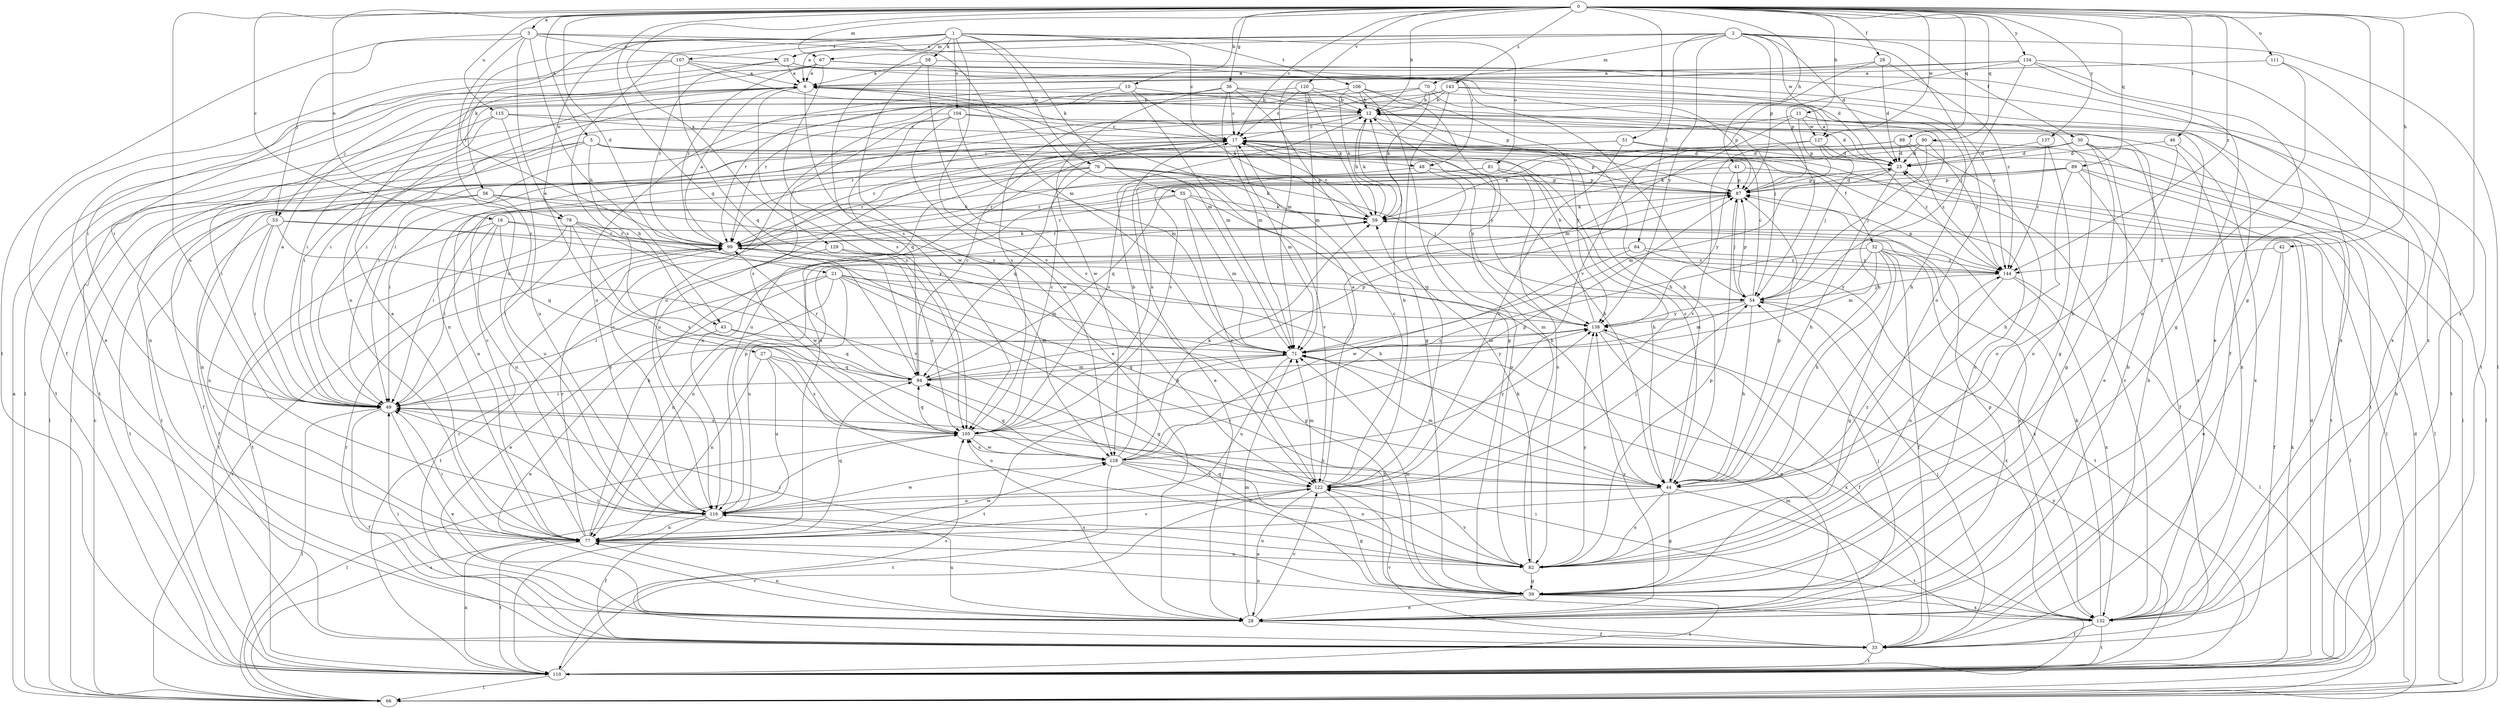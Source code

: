 strict digraph  {
0;
1;
2;
3;
5;
6;
10;
11;
12;
16;
17;
21;
23;
25;
27;
28;
29;
30;
32;
33;
36;
39;
41;
42;
43;
44;
46;
48;
49;
51;
53;
54;
55;
56;
58;
59;
64;
66;
67;
70;
71;
76;
77;
78;
81;
82;
87;
88;
89;
90;
94;
99;
104;
105;
106;
107;
110;
111;
115;
116;
120;
122;
127;
128;
129;
132;
134;
137;
138;
143;
144;
0 -> 3  [label=a];
0 -> 5  [label=a];
0 -> 10  [label=b];
0 -> 11  [label=b];
0 -> 12  [label=b];
0 -> 16  [label=c];
0 -> 17  [label=c];
0 -> 21  [label=d];
0 -> 29  [label=f];
0 -> 36  [label=g];
0 -> 39  [label=g];
0 -> 41  [label=h];
0 -> 42  [label=h];
0 -> 46  [label=i];
0 -> 51  [label=j];
0 -> 67  [label=m];
0 -> 78  [label=o];
0 -> 88  [label=q];
0 -> 89  [label=q];
0 -> 90  [label=q];
0 -> 94  [label=q];
0 -> 111  [label=u];
0 -> 115  [label=u];
0 -> 116  [label=u];
0 -> 120  [label=v];
0 -> 127  [label=w];
0 -> 129  [label=x];
0 -> 132  [label=x];
0 -> 134  [label=y];
0 -> 137  [label=y];
0 -> 143  [label=z];
0 -> 144  [label=z];
1 -> 6  [label=a];
1 -> 17  [label=c];
1 -> 55  [label=k];
1 -> 56  [label=k];
1 -> 58  [label=k];
1 -> 76  [label=n];
1 -> 78  [label=o];
1 -> 81  [label=o];
1 -> 99  [label=r];
1 -> 104  [label=s];
1 -> 105  [label=s];
1 -> 106  [label=t];
1 -> 107  [label=t];
1 -> 122  [label=v];
2 -> 23  [label=d];
2 -> 25  [label=e];
2 -> 30  [label=f];
2 -> 64  [label=l];
2 -> 66  [label=l];
2 -> 67  [label=m];
2 -> 70  [label=m];
2 -> 82  [label=o];
2 -> 87  [label=p];
2 -> 105  [label=s];
2 -> 127  [label=w];
2 -> 138  [label=y];
3 -> 25  [label=e];
3 -> 27  [label=e];
3 -> 43  [label=h];
3 -> 48  [label=i];
3 -> 53  [label=j];
3 -> 71  [label=m];
3 -> 110  [label=t];
3 -> 116  [label=u];
5 -> 43  [label=h];
5 -> 44  [label=h];
5 -> 48  [label=i];
5 -> 49  [label=i];
5 -> 66  [label=l];
5 -> 77  [label=n];
5 -> 138  [label=y];
6 -> 12  [label=b];
6 -> 28  [label=e];
6 -> 44  [label=h];
6 -> 53  [label=j];
6 -> 105  [label=s];
10 -> 12  [label=b];
10 -> 59  [label=k];
10 -> 71  [label=m];
10 -> 99  [label=r];
10 -> 116  [label=u];
11 -> 39  [label=g];
11 -> 71  [label=m];
11 -> 87  [label=p];
11 -> 99  [label=r];
11 -> 110  [label=t];
11 -> 127  [label=w];
12 -> 17  [label=c];
12 -> 23  [label=d];
12 -> 49  [label=i];
12 -> 59  [label=k];
12 -> 77  [label=n];
12 -> 138  [label=y];
16 -> 49  [label=i];
16 -> 94  [label=q];
16 -> 99  [label=r];
16 -> 110  [label=t];
16 -> 116  [label=u];
16 -> 132  [label=x];
17 -> 23  [label=d];
17 -> 28  [label=e];
17 -> 32  [label=f];
17 -> 66  [label=l];
17 -> 71  [label=m];
17 -> 87  [label=p];
21 -> 28  [label=e];
21 -> 39  [label=g];
21 -> 44  [label=h];
21 -> 49  [label=i];
21 -> 54  [label=j];
21 -> 71  [label=m];
21 -> 77  [label=n];
21 -> 116  [label=u];
23 -> 6  [label=a];
23 -> 44  [label=h];
23 -> 71  [label=m];
23 -> 87  [label=p];
25 -> 6  [label=a];
25 -> 23  [label=d];
25 -> 28  [label=e];
25 -> 54  [label=j];
25 -> 99  [label=r];
27 -> 77  [label=n];
27 -> 82  [label=o];
27 -> 94  [label=q];
27 -> 105  [label=s];
27 -> 116  [label=u];
28 -> 12  [label=b];
28 -> 33  [label=f];
28 -> 49  [label=i];
28 -> 54  [label=j];
28 -> 71  [label=m];
28 -> 77  [label=n];
28 -> 87  [label=p];
28 -> 99  [label=r];
28 -> 105  [label=s];
28 -> 116  [label=u];
28 -> 122  [label=v];
28 -> 138  [label=y];
29 -> 6  [label=a];
29 -> 23  [label=d];
29 -> 122  [label=v];
29 -> 144  [label=z];
30 -> 23  [label=d];
30 -> 28  [label=e];
30 -> 39  [label=g];
30 -> 59  [label=k];
30 -> 66  [label=l];
30 -> 105  [label=s];
30 -> 132  [label=x];
32 -> 33  [label=f];
32 -> 39  [label=g];
32 -> 44  [label=h];
32 -> 71  [label=m];
32 -> 105  [label=s];
32 -> 132  [label=x];
32 -> 138  [label=y];
32 -> 144  [label=z];
33 -> 12  [label=b];
33 -> 54  [label=j];
33 -> 71  [label=m];
33 -> 99  [label=r];
33 -> 105  [label=s];
33 -> 110  [label=t];
33 -> 122  [label=v];
36 -> 12  [label=b];
36 -> 17  [label=c];
36 -> 39  [label=g];
36 -> 49  [label=i];
36 -> 71  [label=m];
36 -> 87  [label=p];
36 -> 128  [label=w];
39 -> 17  [label=c];
39 -> 28  [label=e];
39 -> 49  [label=i];
39 -> 71  [label=m];
39 -> 99  [label=r];
39 -> 110  [label=t];
39 -> 132  [label=x];
41 -> 66  [label=l];
41 -> 87  [label=p];
41 -> 99  [label=r];
41 -> 138  [label=y];
42 -> 28  [label=e];
42 -> 33  [label=f];
42 -> 144  [label=z];
43 -> 28  [label=e];
43 -> 71  [label=m];
43 -> 94  [label=q];
44 -> 17  [label=c];
44 -> 39  [label=g];
44 -> 71  [label=m];
44 -> 82  [label=o];
44 -> 87  [label=p];
44 -> 110  [label=t];
44 -> 116  [label=u];
46 -> 23  [label=d];
46 -> 44  [label=h];
46 -> 132  [label=x];
48 -> 82  [label=o];
48 -> 87  [label=p];
48 -> 99  [label=r];
49 -> 6  [label=a];
49 -> 28  [label=e];
49 -> 33  [label=f];
49 -> 66  [label=l];
49 -> 105  [label=s];
49 -> 138  [label=y];
51 -> 23  [label=d];
51 -> 66  [label=l];
51 -> 99  [label=r];
51 -> 116  [label=u];
51 -> 122  [label=v];
53 -> 33  [label=f];
53 -> 49  [label=i];
53 -> 77  [label=n];
53 -> 99  [label=r];
53 -> 122  [label=v];
53 -> 138  [label=y];
54 -> 17  [label=c];
54 -> 44  [label=h];
54 -> 71  [label=m];
54 -> 87  [label=p];
54 -> 132  [label=x];
54 -> 138  [label=y];
55 -> 44  [label=h];
55 -> 49  [label=i];
55 -> 59  [label=k];
55 -> 71  [label=m];
55 -> 99  [label=r];
55 -> 122  [label=v];
56 -> 59  [label=k];
56 -> 77  [label=n];
56 -> 110  [label=t];
56 -> 116  [label=u];
56 -> 138  [label=y];
58 -> 6  [label=a];
58 -> 122  [label=v];
58 -> 128  [label=w];
58 -> 132  [label=x];
59 -> 12  [label=b];
59 -> 17  [label=c];
59 -> 66  [label=l];
59 -> 99  [label=r];
64 -> 77  [label=n];
64 -> 110  [label=t];
64 -> 128  [label=w];
64 -> 144  [label=z];
66 -> 6  [label=a];
66 -> 17  [label=c];
66 -> 23  [label=d];
66 -> 99  [label=r];
66 -> 105  [label=s];
67 -> 6  [label=a];
67 -> 33  [label=f];
67 -> 49  [label=i];
67 -> 77  [label=n];
67 -> 99  [label=r];
67 -> 105  [label=s];
67 -> 110  [label=t];
70 -> 12  [label=b];
70 -> 44  [label=h];
70 -> 49  [label=i];
70 -> 59  [label=k];
70 -> 87  [label=p];
70 -> 105  [label=s];
71 -> 94  [label=q];
71 -> 110  [label=t];
71 -> 116  [label=u];
71 -> 132  [label=x];
76 -> 33  [label=f];
76 -> 54  [label=j];
76 -> 59  [label=k];
76 -> 77  [label=n];
76 -> 87  [label=p];
76 -> 94  [label=q];
76 -> 99  [label=r];
76 -> 122  [label=v];
77 -> 6  [label=a];
77 -> 17  [label=c];
77 -> 49  [label=i];
77 -> 59  [label=k];
77 -> 82  [label=o];
77 -> 94  [label=q];
77 -> 99  [label=r];
77 -> 110  [label=t];
77 -> 122  [label=v];
77 -> 128  [label=w];
77 -> 144  [label=z];
78 -> 44  [label=h];
78 -> 49  [label=i];
78 -> 99  [label=r];
78 -> 105  [label=s];
78 -> 110  [label=t];
78 -> 128  [label=w];
81 -> 44  [label=h];
81 -> 49  [label=i];
81 -> 82  [label=o];
81 -> 87  [label=p];
81 -> 110  [label=t];
82 -> 39  [label=g];
82 -> 49  [label=i];
82 -> 59  [label=k];
82 -> 87  [label=p];
82 -> 94  [label=q];
82 -> 116  [label=u];
82 -> 122  [label=v];
82 -> 138  [label=y];
87 -> 23  [label=d];
87 -> 54  [label=j];
87 -> 59  [label=k];
88 -> 23  [label=d];
88 -> 59  [label=k];
88 -> 82  [label=o];
88 -> 116  [label=u];
88 -> 144  [label=z];
89 -> 33  [label=f];
89 -> 44  [label=h];
89 -> 66  [label=l];
89 -> 87  [label=p];
89 -> 94  [label=q];
89 -> 110  [label=t];
89 -> 116  [label=u];
90 -> 23  [label=d];
90 -> 54  [label=j];
90 -> 77  [label=n];
90 -> 105  [label=s];
90 -> 110  [label=t];
90 -> 144  [label=z];
94 -> 17  [label=c];
94 -> 49  [label=i];
94 -> 71  [label=m];
94 -> 87  [label=p];
94 -> 99  [label=r];
94 -> 138  [label=y];
99 -> 6  [label=a];
99 -> 39  [label=g];
99 -> 59  [label=k];
99 -> 144  [label=z];
104 -> 17  [label=c];
104 -> 71  [label=m];
104 -> 94  [label=q];
104 -> 105  [label=s];
104 -> 110  [label=t];
104 -> 128  [label=w];
104 -> 132  [label=x];
105 -> 17  [label=c];
105 -> 44  [label=h];
105 -> 66  [label=l];
105 -> 94  [label=q];
105 -> 128  [label=w];
106 -> 12  [label=b];
106 -> 39  [label=g];
106 -> 44  [label=h];
106 -> 49  [label=i];
106 -> 59  [label=k];
106 -> 66  [label=l];
106 -> 82  [label=m];
107 -> 6  [label=a];
107 -> 33  [label=f];
107 -> 49  [label=i];
107 -> 54  [label=j];
107 -> 71  [label=m];
107 -> 94  [label=q];
110 -> 12  [label=b];
110 -> 23  [label=d];
110 -> 59  [label=k];
110 -> 66  [label=l];
110 -> 77  [label=n];
110 -> 122  [label=v];
110 -> 138  [label=y];
111 -> 6  [label=a];
111 -> 82  [label=o];
111 -> 132  [label=x];
115 -> 17  [label=c];
115 -> 49  [label=i];
115 -> 110  [label=t];
115 -> 116  [label=u];
115 -> 138  [label=y];
116 -> 17  [label=c];
116 -> 33  [label=f];
116 -> 77  [label=n];
116 -> 87  [label=p];
116 -> 128  [label=w];
120 -> 12  [label=b];
120 -> 17  [label=c];
120 -> 49  [label=i];
120 -> 54  [label=j];
120 -> 59  [label=k];
120 -> 71  [label=m];
122 -> 6  [label=a];
122 -> 12  [label=b];
122 -> 17  [label=c];
122 -> 28  [label=e];
122 -> 39  [label=g];
122 -> 54  [label=j];
122 -> 71  [label=m];
122 -> 116  [label=u];
127 -> 23  [label=d];
127 -> 54  [label=j];
127 -> 105  [label=s];
127 -> 122  [label=v];
127 -> 144  [label=z];
128 -> 12  [label=b];
128 -> 44  [label=h];
128 -> 59  [label=k];
128 -> 82  [label=o];
128 -> 87  [label=p];
128 -> 94  [label=q];
128 -> 105  [label=s];
128 -> 110  [label=t];
128 -> 122  [label=v];
128 -> 138  [label=y];
129 -> 105  [label=s];
129 -> 110  [label=t];
129 -> 144  [label=z];
132 -> 17  [label=c];
132 -> 33  [label=f];
132 -> 49  [label=i];
132 -> 59  [label=k];
132 -> 77  [label=n];
132 -> 110  [label=t];
134 -> 6  [label=a];
134 -> 28  [label=e];
134 -> 39  [label=g];
134 -> 54  [label=j];
134 -> 71  [label=m];
134 -> 87  [label=p];
134 -> 132  [label=x];
137 -> 23  [label=d];
137 -> 82  [label=o];
137 -> 144  [label=z];
138 -> 12  [label=b];
138 -> 28  [label=e];
138 -> 33  [label=f];
138 -> 71  [label=m];
143 -> 12  [label=b];
143 -> 44  [label=h];
143 -> 99  [label=r];
143 -> 116  [label=u];
143 -> 122  [label=v];
143 -> 144  [label=z];
144 -> 54  [label=j];
144 -> 66  [label=l];
144 -> 82  [label=o];
144 -> 87  [label=p];
144 -> 132  [label=x];
}
